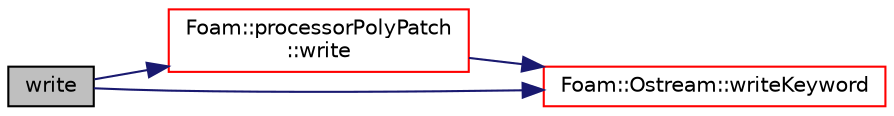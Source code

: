 digraph "write"
{
  bgcolor="transparent";
  edge [fontname="Helvetica",fontsize="10",labelfontname="Helvetica",labelfontsize="10"];
  node [fontname="Helvetica",fontsize="10",shape=record];
  rankdir="LR";
  Node1 [label="write",height=0.2,width=0.4,color="black", fillcolor="grey75", style="filled", fontcolor="black"];
  Node1 -> Node2 [color="midnightblue",fontsize="10",style="solid",fontname="Helvetica"];
  Node2 [label="Foam::processorPolyPatch\l::write",height=0.2,width=0.4,color="red",URL="$a02047.html#a0941061ad5a26be83b4107d05750ace6",tooltip="Write the polyPatch data as a dictionary. "];
  Node2 -> Node3 [color="midnightblue",fontsize="10",style="solid",fontname="Helvetica"];
  Node3 [label="Foam::Ostream::writeKeyword",height=0.2,width=0.4,color="red",URL="$a01782.html#a3c58b2bb9174ea3c4a5fa58095d1290e",tooltip="Write the keyword followed by an appropriate indentation. "];
  Node1 -> Node3 [color="midnightblue",fontsize="10",style="solid",fontname="Helvetica"];
}
